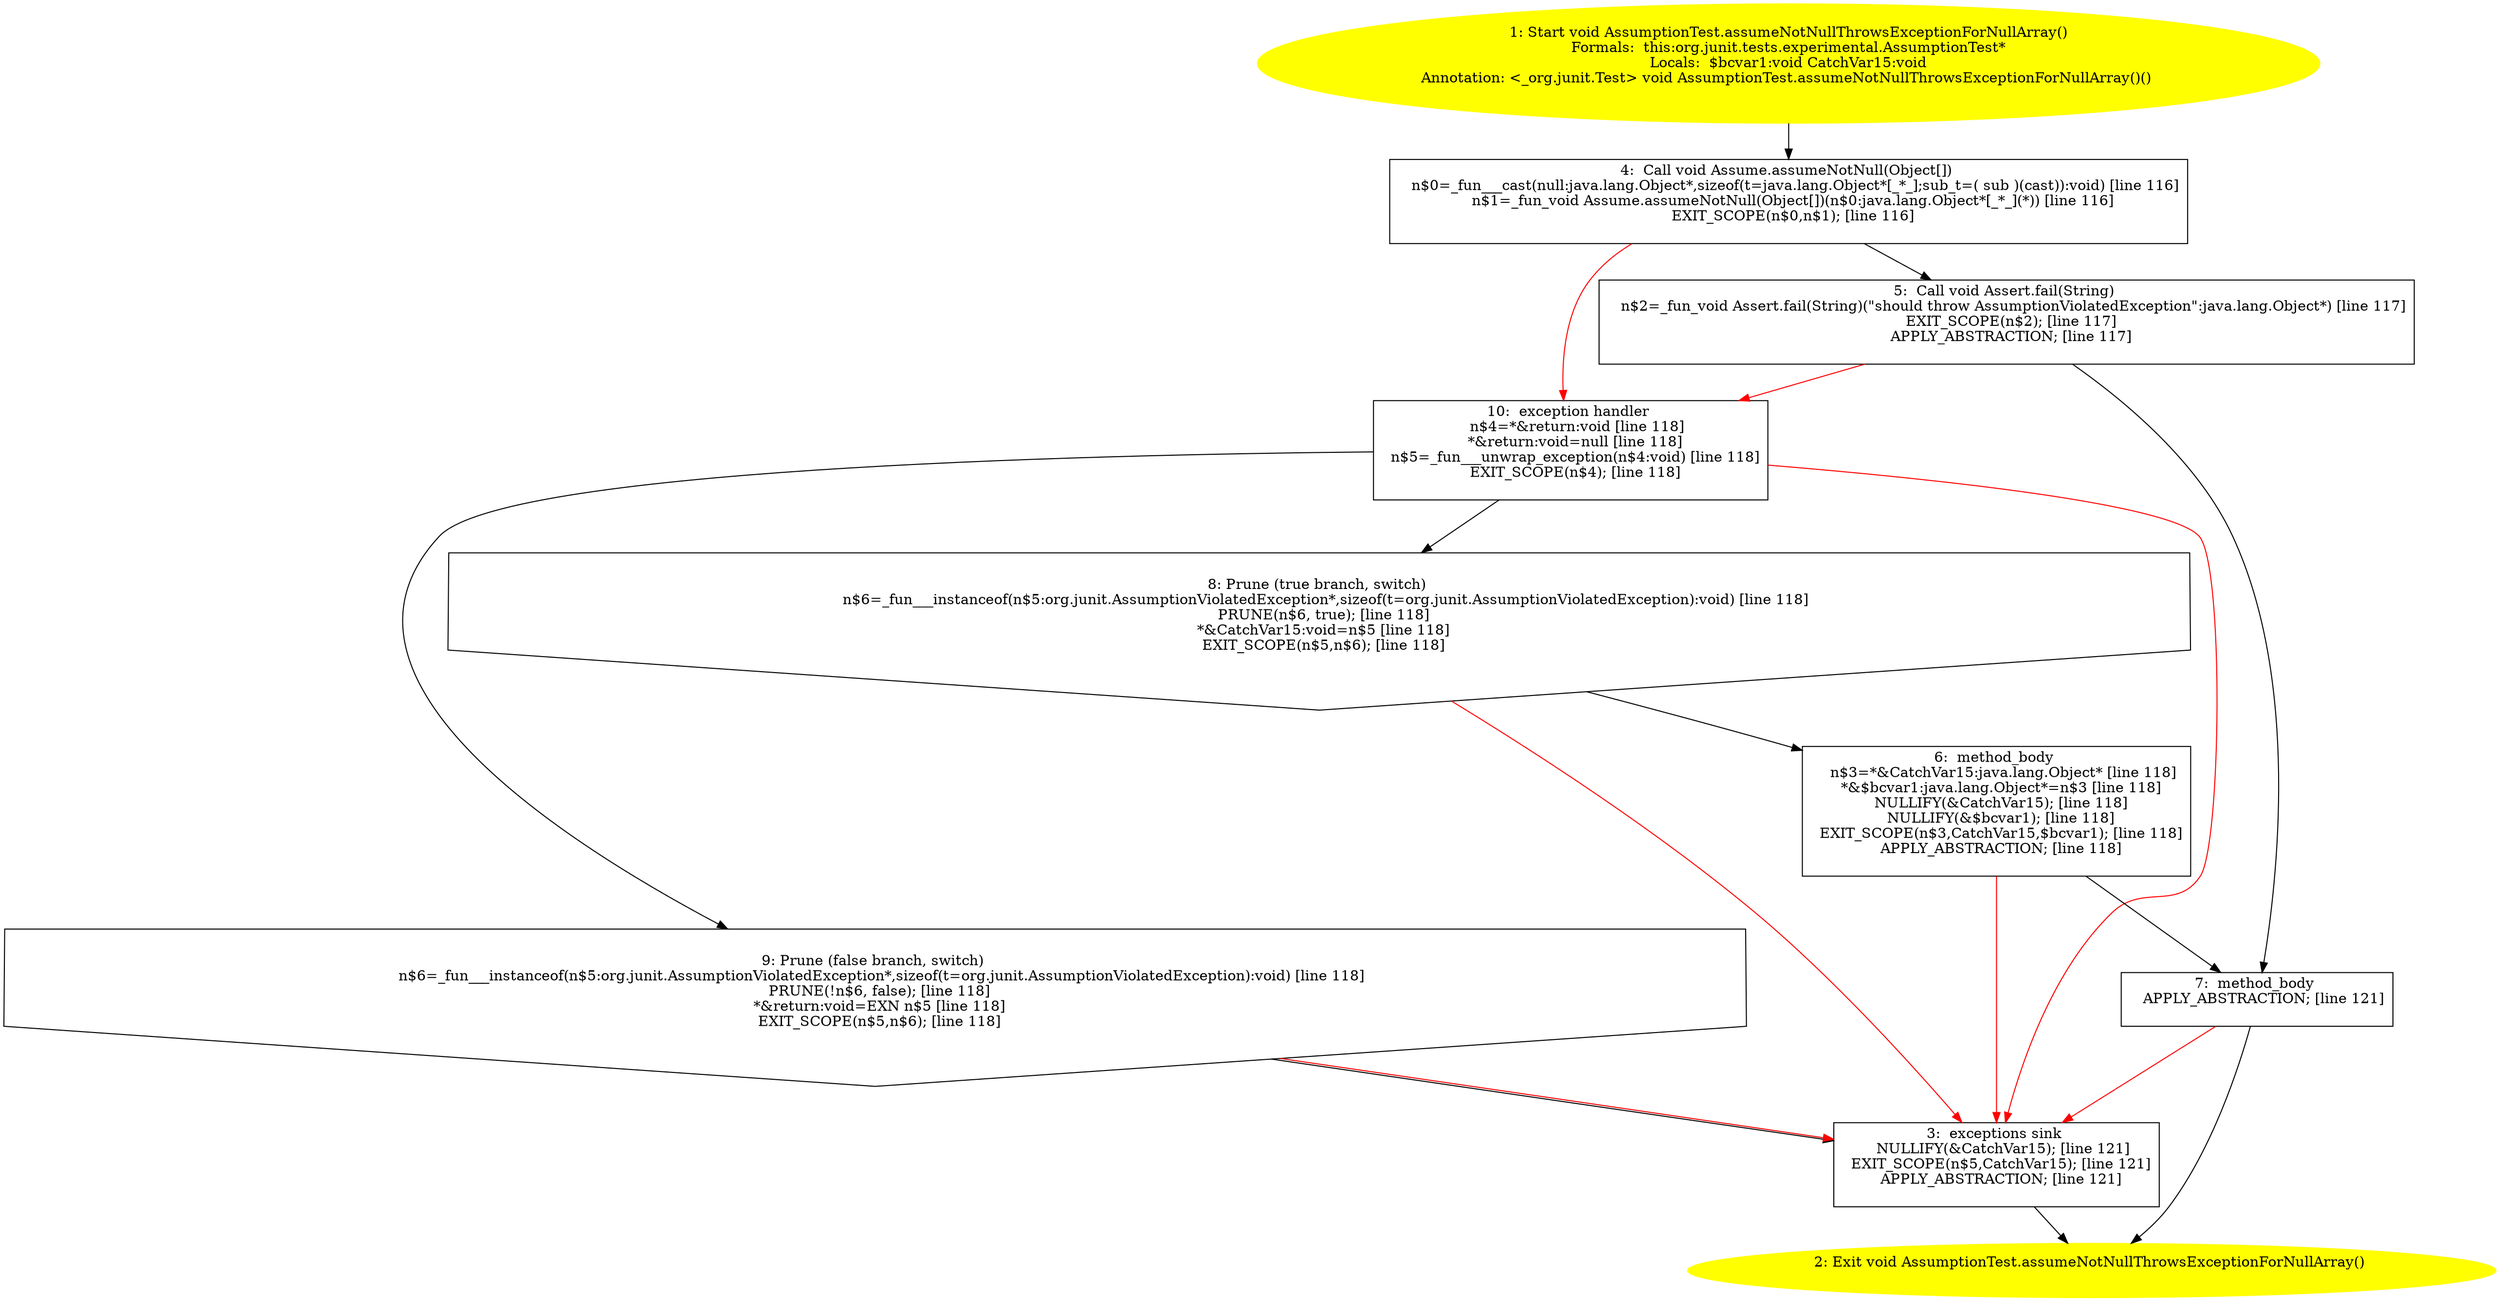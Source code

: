 /* @generated */
digraph cfg {
"org.junit.tests.experimental.AssumptionTest.assumeNotNullThrowsExceptionForNullArray():void.281acea966ea3e34e95e2eda46bfac33_1" [label="1: Start void AssumptionTest.assumeNotNullThrowsExceptionForNullArray()\nFormals:  this:org.junit.tests.experimental.AssumptionTest*\nLocals:  $bcvar1:void CatchVar15:void\nAnnotation: <_org.junit.Test> void AssumptionTest.assumeNotNullThrowsExceptionForNullArray()() \n  " color=yellow style=filled]
	

	 "org.junit.tests.experimental.AssumptionTest.assumeNotNullThrowsExceptionForNullArray():void.281acea966ea3e34e95e2eda46bfac33_1" -> "org.junit.tests.experimental.AssumptionTest.assumeNotNullThrowsExceptionForNullArray():void.281acea966ea3e34e95e2eda46bfac33_4" ;
"org.junit.tests.experimental.AssumptionTest.assumeNotNullThrowsExceptionForNullArray():void.281acea966ea3e34e95e2eda46bfac33_2" [label="2: Exit void AssumptionTest.assumeNotNullThrowsExceptionForNullArray() \n  " color=yellow style=filled]
	

"org.junit.tests.experimental.AssumptionTest.assumeNotNullThrowsExceptionForNullArray():void.281acea966ea3e34e95e2eda46bfac33_3" [label="3:  exceptions sink \n   NULLIFY(&CatchVar15); [line 121]\n  EXIT_SCOPE(n$5,CatchVar15); [line 121]\n  APPLY_ABSTRACTION; [line 121]\n " shape="box"]
	

	 "org.junit.tests.experimental.AssumptionTest.assumeNotNullThrowsExceptionForNullArray():void.281acea966ea3e34e95e2eda46bfac33_3" -> "org.junit.tests.experimental.AssumptionTest.assumeNotNullThrowsExceptionForNullArray():void.281acea966ea3e34e95e2eda46bfac33_2" ;
"org.junit.tests.experimental.AssumptionTest.assumeNotNullThrowsExceptionForNullArray():void.281acea966ea3e34e95e2eda46bfac33_4" [label="4:  Call void Assume.assumeNotNull(Object[]) \n   n$0=_fun___cast(null:java.lang.Object*,sizeof(t=java.lang.Object*[_*_];sub_t=( sub )(cast)):void) [line 116]\n  n$1=_fun_void Assume.assumeNotNull(Object[])(n$0:java.lang.Object*[_*_](*)) [line 116]\n  EXIT_SCOPE(n$0,n$1); [line 116]\n " shape="box"]
	

	 "org.junit.tests.experimental.AssumptionTest.assumeNotNullThrowsExceptionForNullArray():void.281acea966ea3e34e95e2eda46bfac33_4" -> "org.junit.tests.experimental.AssumptionTest.assumeNotNullThrowsExceptionForNullArray():void.281acea966ea3e34e95e2eda46bfac33_5" ;
	 "org.junit.tests.experimental.AssumptionTest.assumeNotNullThrowsExceptionForNullArray():void.281acea966ea3e34e95e2eda46bfac33_4" -> "org.junit.tests.experimental.AssumptionTest.assumeNotNullThrowsExceptionForNullArray():void.281acea966ea3e34e95e2eda46bfac33_10" [color="red" ];
"org.junit.tests.experimental.AssumptionTest.assumeNotNullThrowsExceptionForNullArray():void.281acea966ea3e34e95e2eda46bfac33_5" [label="5:  Call void Assert.fail(String) \n   n$2=_fun_void Assert.fail(String)(\"should throw AssumptionViolatedException\":java.lang.Object*) [line 117]\n  EXIT_SCOPE(n$2); [line 117]\n  APPLY_ABSTRACTION; [line 117]\n " shape="box"]
	

	 "org.junit.tests.experimental.AssumptionTest.assumeNotNullThrowsExceptionForNullArray():void.281acea966ea3e34e95e2eda46bfac33_5" -> "org.junit.tests.experimental.AssumptionTest.assumeNotNullThrowsExceptionForNullArray():void.281acea966ea3e34e95e2eda46bfac33_7" ;
	 "org.junit.tests.experimental.AssumptionTest.assumeNotNullThrowsExceptionForNullArray():void.281acea966ea3e34e95e2eda46bfac33_5" -> "org.junit.tests.experimental.AssumptionTest.assumeNotNullThrowsExceptionForNullArray():void.281acea966ea3e34e95e2eda46bfac33_10" [color="red" ];
"org.junit.tests.experimental.AssumptionTest.assumeNotNullThrowsExceptionForNullArray():void.281acea966ea3e34e95e2eda46bfac33_6" [label="6:  method_body \n   n$3=*&CatchVar15:java.lang.Object* [line 118]\n  *&$bcvar1:java.lang.Object*=n$3 [line 118]\n  NULLIFY(&CatchVar15); [line 118]\n  NULLIFY(&$bcvar1); [line 118]\n  EXIT_SCOPE(n$3,CatchVar15,$bcvar1); [line 118]\n  APPLY_ABSTRACTION; [line 118]\n " shape="box"]
	

	 "org.junit.tests.experimental.AssumptionTest.assumeNotNullThrowsExceptionForNullArray():void.281acea966ea3e34e95e2eda46bfac33_6" -> "org.junit.tests.experimental.AssumptionTest.assumeNotNullThrowsExceptionForNullArray():void.281acea966ea3e34e95e2eda46bfac33_7" ;
	 "org.junit.tests.experimental.AssumptionTest.assumeNotNullThrowsExceptionForNullArray():void.281acea966ea3e34e95e2eda46bfac33_6" -> "org.junit.tests.experimental.AssumptionTest.assumeNotNullThrowsExceptionForNullArray():void.281acea966ea3e34e95e2eda46bfac33_3" [color="red" ];
"org.junit.tests.experimental.AssumptionTest.assumeNotNullThrowsExceptionForNullArray():void.281acea966ea3e34e95e2eda46bfac33_7" [label="7:  method_body \n   APPLY_ABSTRACTION; [line 121]\n " shape="box"]
	

	 "org.junit.tests.experimental.AssumptionTest.assumeNotNullThrowsExceptionForNullArray():void.281acea966ea3e34e95e2eda46bfac33_7" -> "org.junit.tests.experimental.AssumptionTest.assumeNotNullThrowsExceptionForNullArray():void.281acea966ea3e34e95e2eda46bfac33_2" ;
	 "org.junit.tests.experimental.AssumptionTest.assumeNotNullThrowsExceptionForNullArray():void.281acea966ea3e34e95e2eda46bfac33_7" -> "org.junit.tests.experimental.AssumptionTest.assumeNotNullThrowsExceptionForNullArray():void.281acea966ea3e34e95e2eda46bfac33_3" [color="red" ];
"org.junit.tests.experimental.AssumptionTest.assumeNotNullThrowsExceptionForNullArray():void.281acea966ea3e34e95e2eda46bfac33_8" [label="8: Prune (true branch, switch) \n   n$6=_fun___instanceof(n$5:org.junit.AssumptionViolatedException*,sizeof(t=org.junit.AssumptionViolatedException):void) [line 118]\n  PRUNE(n$6, true); [line 118]\n  *&CatchVar15:void=n$5 [line 118]\n  EXIT_SCOPE(n$5,n$6); [line 118]\n " shape="invhouse"]
	

	 "org.junit.tests.experimental.AssumptionTest.assumeNotNullThrowsExceptionForNullArray():void.281acea966ea3e34e95e2eda46bfac33_8" -> "org.junit.tests.experimental.AssumptionTest.assumeNotNullThrowsExceptionForNullArray():void.281acea966ea3e34e95e2eda46bfac33_6" ;
	 "org.junit.tests.experimental.AssumptionTest.assumeNotNullThrowsExceptionForNullArray():void.281acea966ea3e34e95e2eda46bfac33_8" -> "org.junit.tests.experimental.AssumptionTest.assumeNotNullThrowsExceptionForNullArray():void.281acea966ea3e34e95e2eda46bfac33_3" [color="red" ];
"org.junit.tests.experimental.AssumptionTest.assumeNotNullThrowsExceptionForNullArray():void.281acea966ea3e34e95e2eda46bfac33_9" [label="9: Prune (false branch, switch) \n   n$6=_fun___instanceof(n$5:org.junit.AssumptionViolatedException*,sizeof(t=org.junit.AssumptionViolatedException):void) [line 118]\n  PRUNE(!n$6, false); [line 118]\n  *&return:void=EXN n$5 [line 118]\n  EXIT_SCOPE(n$5,n$6); [line 118]\n " shape="invhouse"]
	

	 "org.junit.tests.experimental.AssumptionTest.assumeNotNullThrowsExceptionForNullArray():void.281acea966ea3e34e95e2eda46bfac33_9" -> "org.junit.tests.experimental.AssumptionTest.assumeNotNullThrowsExceptionForNullArray():void.281acea966ea3e34e95e2eda46bfac33_3" ;
	 "org.junit.tests.experimental.AssumptionTest.assumeNotNullThrowsExceptionForNullArray():void.281acea966ea3e34e95e2eda46bfac33_9" -> "org.junit.tests.experimental.AssumptionTest.assumeNotNullThrowsExceptionForNullArray():void.281acea966ea3e34e95e2eda46bfac33_3" [color="red" ];
"org.junit.tests.experimental.AssumptionTest.assumeNotNullThrowsExceptionForNullArray():void.281acea966ea3e34e95e2eda46bfac33_10" [label="10:  exception handler \n   n$4=*&return:void [line 118]\n  *&return:void=null [line 118]\n  n$5=_fun___unwrap_exception(n$4:void) [line 118]\n  EXIT_SCOPE(n$4); [line 118]\n " shape="box"]
	

	 "org.junit.tests.experimental.AssumptionTest.assumeNotNullThrowsExceptionForNullArray():void.281acea966ea3e34e95e2eda46bfac33_10" -> "org.junit.tests.experimental.AssumptionTest.assumeNotNullThrowsExceptionForNullArray():void.281acea966ea3e34e95e2eda46bfac33_8" ;
	 "org.junit.tests.experimental.AssumptionTest.assumeNotNullThrowsExceptionForNullArray():void.281acea966ea3e34e95e2eda46bfac33_10" -> "org.junit.tests.experimental.AssumptionTest.assumeNotNullThrowsExceptionForNullArray():void.281acea966ea3e34e95e2eda46bfac33_9" ;
	 "org.junit.tests.experimental.AssumptionTest.assumeNotNullThrowsExceptionForNullArray():void.281acea966ea3e34e95e2eda46bfac33_10" -> "org.junit.tests.experimental.AssumptionTest.assumeNotNullThrowsExceptionForNullArray():void.281acea966ea3e34e95e2eda46bfac33_3" [color="red" ];
}
